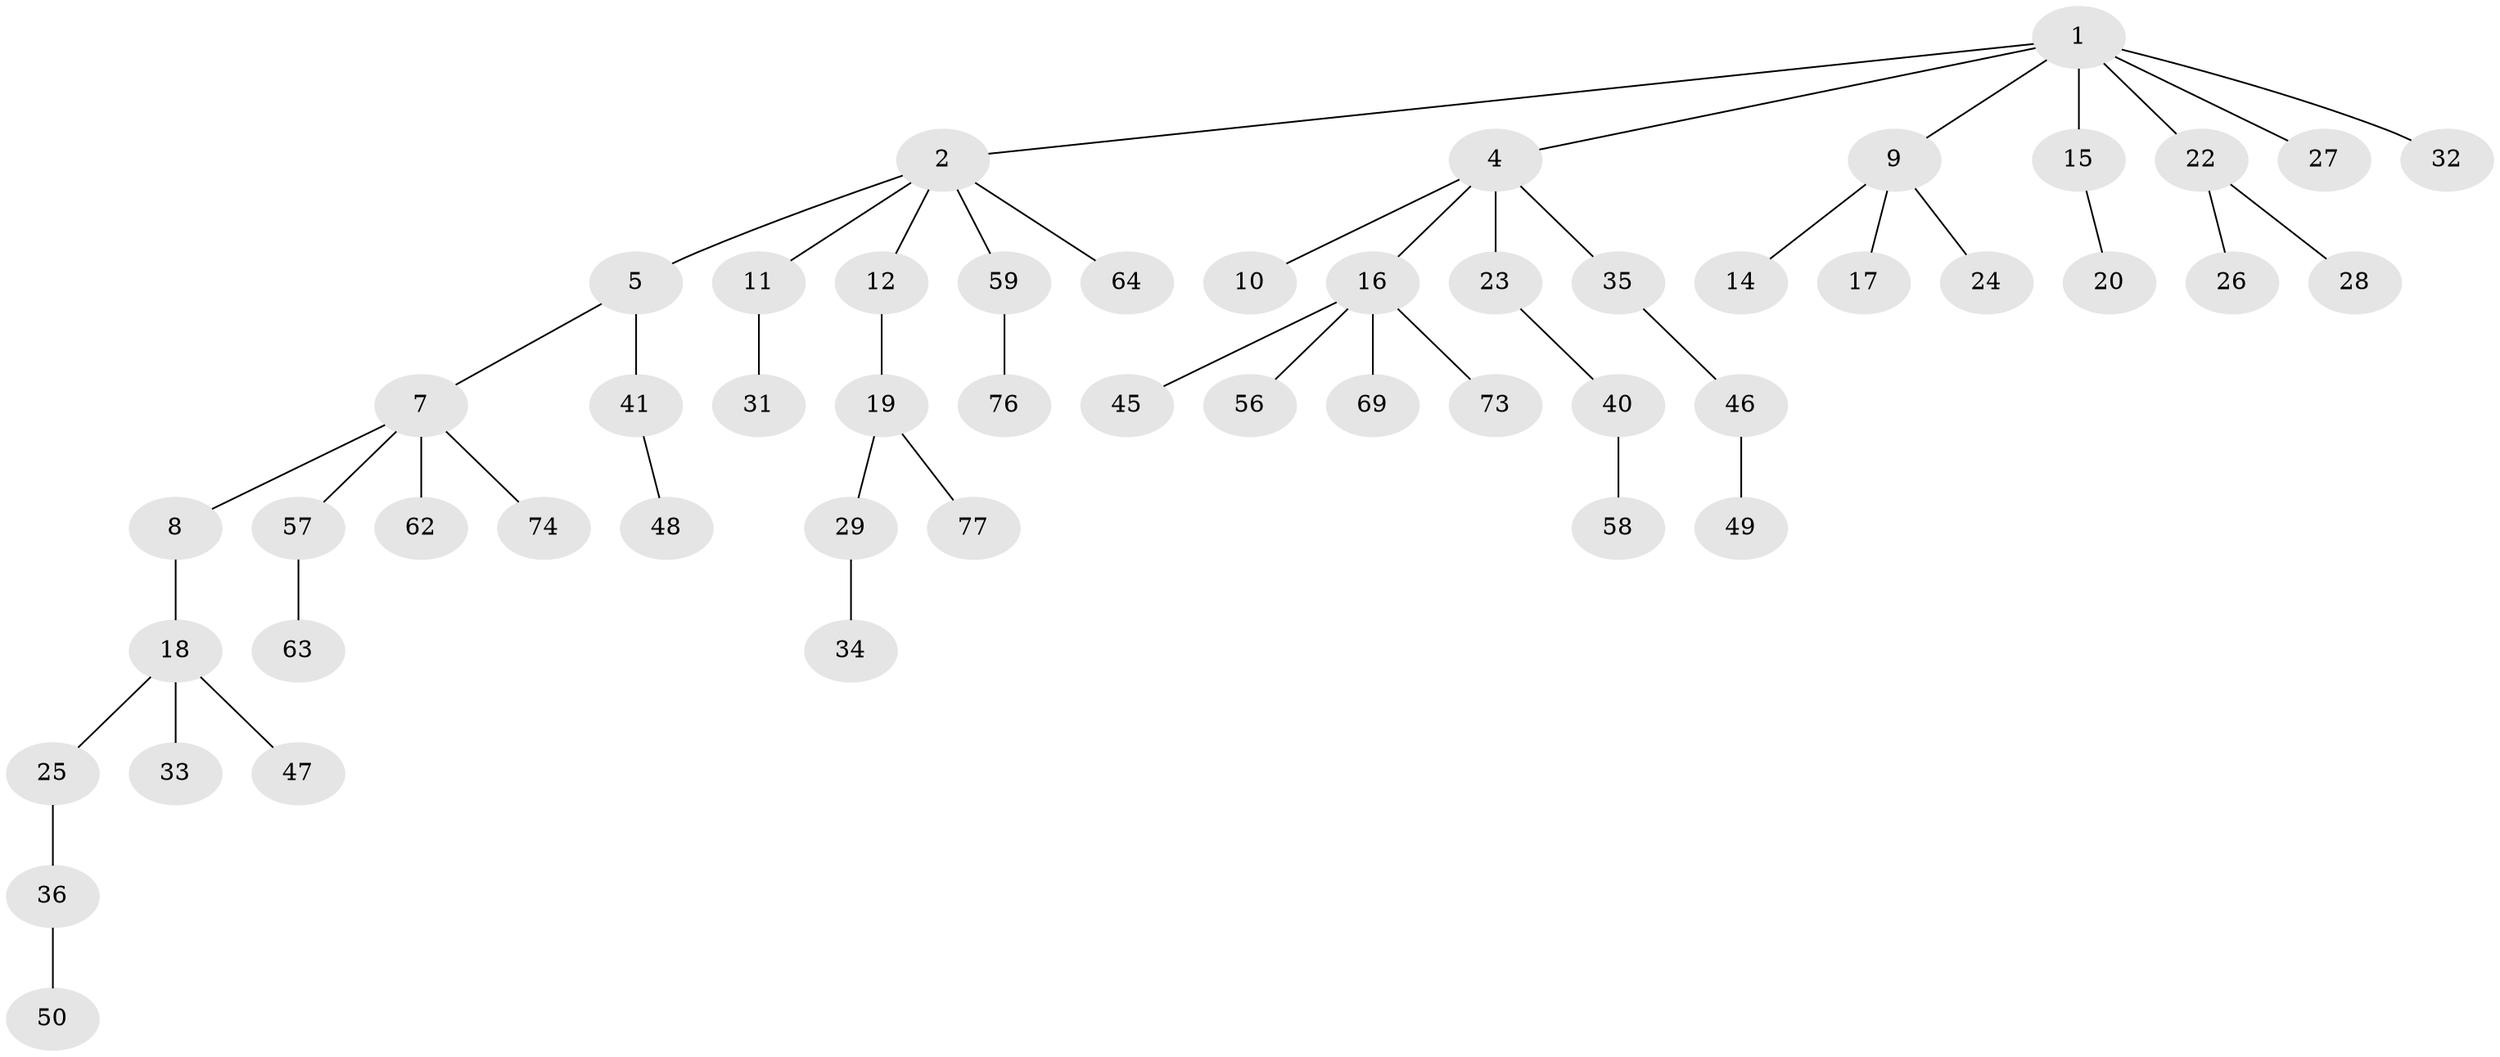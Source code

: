 // Generated by graph-tools (version 1.1) at 2025/24/03/03/25 07:24:09]
// undirected, 51 vertices, 50 edges
graph export_dot {
graph [start="1"]
  node [color=gray90,style=filled];
  1 [super="+3"];
  2 [super="+60"];
  4 [super="+6"];
  5 [super="+68"];
  7 [super="+51"];
  8;
  9 [super="+42"];
  10 [super="+39"];
  11 [super="+30"];
  12 [super="+13"];
  14 [super="+72"];
  15 [super="+43"];
  16 [super="+38"];
  17 [super="+52"];
  18 [super="+21"];
  19;
  20 [super="+53"];
  22 [super="+61"];
  23 [super="+80"];
  24;
  25 [super="+55"];
  26 [super="+81"];
  27;
  28 [super="+71"];
  29 [super="+44"];
  31;
  32 [super="+54"];
  33 [super="+66"];
  34 [super="+65"];
  35;
  36 [super="+37"];
  40;
  41 [super="+78"];
  45;
  46 [super="+70"];
  47;
  48;
  49;
  50;
  56;
  57;
  58 [super="+79"];
  59;
  62;
  63 [super="+75"];
  64 [super="+67"];
  69;
  73;
  74;
  76;
  77;
  1 -- 2;
  1 -- 15;
  1 -- 22;
  1 -- 32;
  1 -- 27;
  1 -- 4;
  1 -- 9;
  2 -- 5;
  2 -- 11;
  2 -- 12;
  2 -- 59;
  2 -- 64;
  4 -- 10;
  4 -- 23;
  4 -- 16;
  4 -- 35;
  5 -- 7;
  5 -- 41;
  7 -- 8;
  7 -- 74;
  7 -- 57;
  7 -- 62;
  8 -- 18;
  9 -- 14;
  9 -- 17;
  9 -- 24;
  11 -- 31;
  12 -- 19;
  15 -- 20;
  16 -- 45;
  16 -- 73;
  16 -- 56;
  16 -- 69;
  18 -- 25;
  18 -- 33;
  18 -- 47;
  19 -- 29;
  19 -- 77;
  22 -- 26;
  22 -- 28;
  23 -- 40;
  25 -- 36;
  29 -- 34;
  35 -- 46;
  36 -- 50;
  40 -- 58;
  41 -- 48;
  46 -- 49;
  57 -- 63;
  59 -- 76;
}
